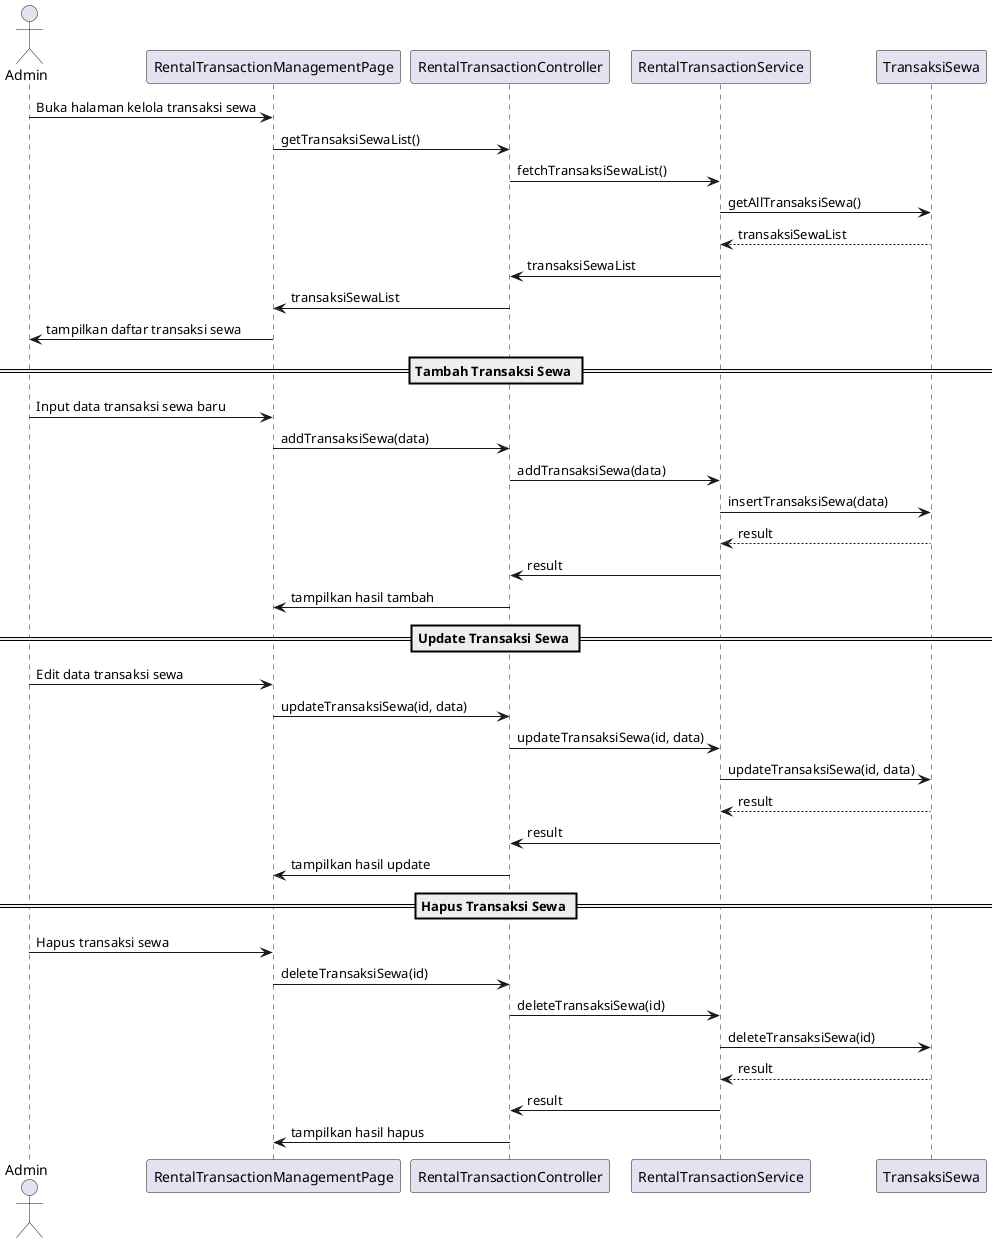 @startuml
actor Admin
participant "RentalTransactionManagementPage" as UI
participant "RentalTransactionController" as Controller
participant "RentalTransactionService" as Service
participant "TransaksiSewa" as TransaksiSewaEntity

Admin -> UI : Buka halaman kelola transaksi sewa
UI -> Controller : getTransaksiSewaList()
Controller -> Service : fetchTransaksiSewaList()
Service -> TransaksiSewaEntity : getAllTransaksiSewa()
TransaksiSewaEntity --> Service : transaksiSewaList
Service -> Controller : transaksiSewaList
Controller -> UI : transaksiSewaList
UI -> Admin : tampilkan daftar transaksi sewa

== Tambah Transaksi Sewa ==
Admin -> UI : Input data transaksi sewa baru
UI -> Controller : addTransaksiSewa(data)
Controller -> Service : addTransaksiSewa(data)
Service -> TransaksiSewaEntity : insertTransaksiSewa(data)
TransaksiSewaEntity --> Service : result
Service -> Controller : result
Controller -> UI : tampilkan hasil tambah

== Update Transaksi Sewa ==
Admin -> UI : Edit data transaksi sewa
UI -> Controller : updateTransaksiSewa(id, data)
Controller -> Service : updateTransaksiSewa(id, data)
Service -> TransaksiSewaEntity : updateTransaksiSewa(id, data)
TransaksiSewaEntity --> Service : result
Service -> Controller : result
Controller -> UI : tampilkan hasil update

== Hapus Transaksi Sewa ==
Admin -> UI : Hapus transaksi sewa
UI -> Controller : deleteTransaksiSewa(id)
Controller -> Service : deleteTransaksiSewa(id)
Service -> TransaksiSewaEntity : deleteTransaksiSewa(id)
TransaksiSewaEntity --> Service : result
Service -> Controller : result
Controller -> UI : tampilkan hasil hapus
@enduml
